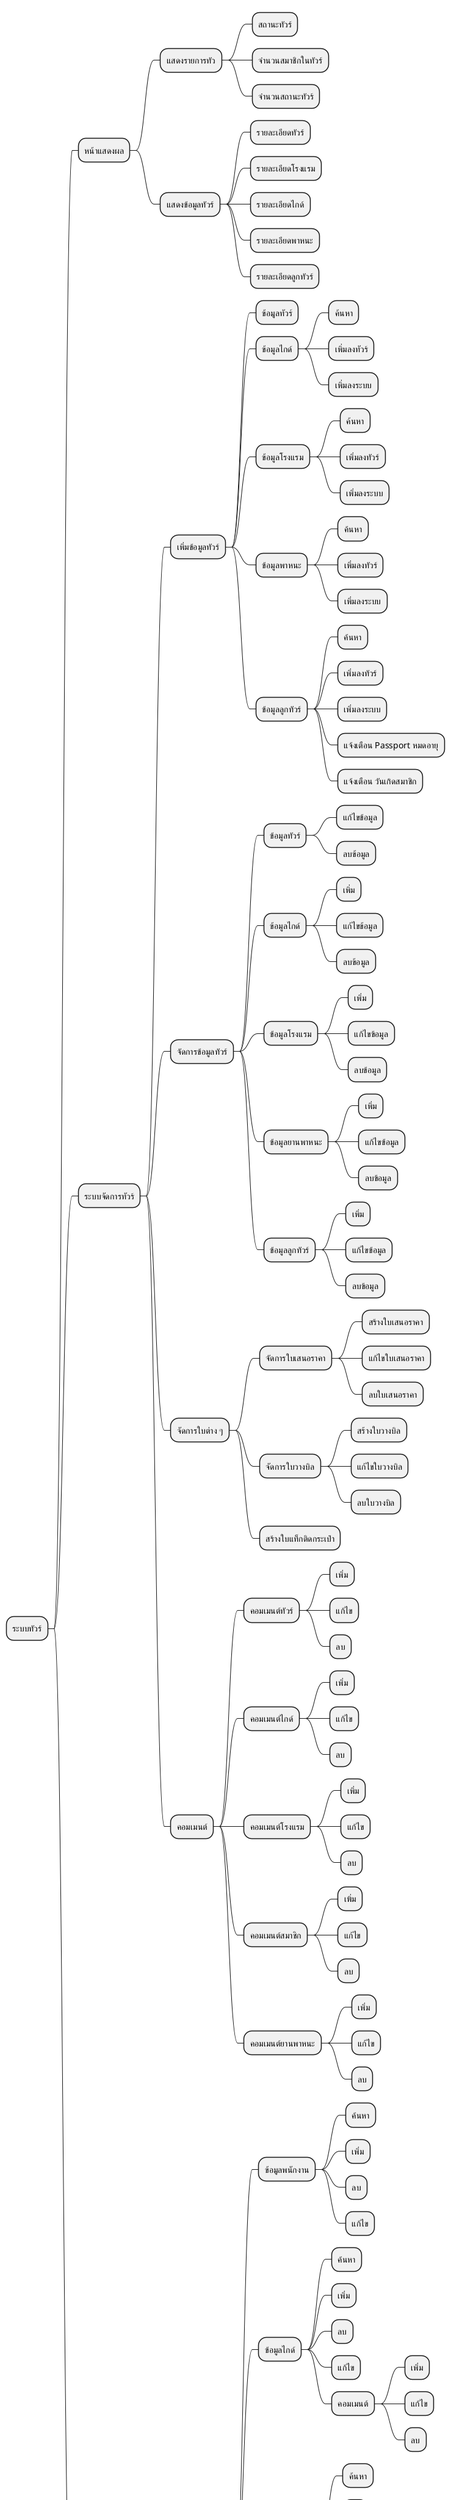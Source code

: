 @startmindmap
* ระบบทัวร์
** หน้าแสดงผล
*** แสดงรายการทัว
**** สถานะทัวร์
**** จำนวนสมาชิกในทัวร์
**** จำนวนสถานะทัวร์
*** แสดงข้อมูลทัวร์
**** รายละเอียดทัวร์
**** รายละเอียดโรงแรม
**** รายละเอียดไกด์
**** รายละเอียดพาหนะ
**** รายละเอียดลูกทัวร์
** ระบบจัดการทัวร์
*** เพิ่มข้อมูลทัวร์
**** ข้อมูลทัวร์
**** ข้อมูลไกด์
***** ค้นหา
***** เพิ่มลงทัวร์
***** เพิ่มลงระบบ
**** ข้อมูลโรงแรม
***** ค้นหา
***** เพิ่มลงทัวร์
***** เพิ่มลงระบบ
**** ข้อมูลพาหนะ
***** ค้นหา
***** เพิ่มลงทัวร์
***** เพิ่มลงระบบ
**** ข้อมูลลูกทัวร์
***** ค้นหา
***** เพิ่มลงทัวร์
***** เพิ่มลงระบบ
***** แจ้งเตือน Passport หมดอายุ
***** แจ้งเตือน วันเกิดสมาชิก
*** จัดการข้อมูลทัวร์
**** ข้อมูลทัวร์
***** แก้ไขข้อมูล
***** ลบข้อมูล
**** ข้อมูลไกด์
***** เพิ่ม
***** แก้ไขข้อมูล
***** ลบข้อมูล
**** ข้อมูลโรงแรม
***** เพิ่ม
***** แก้ไขข้อมูล
***** ลบข้อมูล
**** ข้อมูลยานพาหนะ
***** เพิ่ม
***** แก้ไขข้อมูล
***** ลบข้อมูล
**** ข้อมูลลูกทัวร์
***** เพิ่ม
***** แก้ไขข้อมูล
***** ลบข้อมูล
*** จัดการใบต่าง ๆ
**** จัดการใบเสนอราคา
***** สร้างใบเสนอราคา
***** แก้ไขใบเสนอราคา
***** ลบใบเสนอราคา
**** จัดการใบวางบิล
***** สร้างใบวางบิล
***** แก้ไขใบวางบิล
***** ลบใบวางบิล
**** สร้างใบแท็กติดกระเป๋า
*** คอมเมนต์
**** คอมเมนต์ทัวร์
***** เพิ่ม
***** แก้ไข
***** ลบ
**** คอมเมนต์ไกด์
***** เพิ่ม
***** แก้ไข
***** ลบ
**** คอมเมนต์โรงแรม
***** เพิ่ม
***** แก้ไข
***** ลบ
**** คอมเมนต์สมาชิก
***** เพิ่ม
***** แก้ไข
***** ลบ
**** คอมเมนต์ยานพาหนะ
***** เพิ่ม
***** แก้ไข
***** ลบ
' ** จัดการข้อมูลบริษัทย์
' *** ข้อมูลพนักงาน
' *** จัดการข้อมูลเกี่ยวกับทัวร์
' **** ข้อมูลสมาชิกทัวร์
' **** ข้อมูลโรงแรม
' **** ข้อมูลพาหนะ
** การจัดการ
*** จัดการข้อมูลในระบบ
**** ข้อมูลพนักงาน
***** ค้นหา
***** เพิ่ม
***** ลบ
***** แก้ไข
**** ข้อมูลไกด์
***** ค้นหา
***** เพิ่ม
***** ลบ
***** แก้ไข
***** คอมเมนต์
****** เพิ่ม
****** แก้ไข
****** ลบ
**** ข้อมูลโรงแรม
***** ค้นหา
***** เพิ่ม
***** ลบ
***** แก้ไข
***** คอมเมนต์
****** เพิ่ม
****** แก้ไข
****** ลบ
**** ข้อมูลพาหนะ
***** ค้นหา
***** เพิ่ม
***** ลบ
***** แก้ไข
***** คอมเมนต์
****** เพิ่ม
****** แก้ไข
****** ลบ
**** ข้อมูลลูกทัวร์
***** ค้นหา
***** เพิ่ม
***** ลบ
***** แก้ไข
***** คอมเมนต์
****** เพิ่ม
****** แก้ไข
****** ลบ
*** รายงานรายรับรายจ่าย
**** แบบรายวัน
**** แบบรายรายเดือน
**** แบบรายปี
**** แบบรายเดือนแบบวัน
@endmindmap